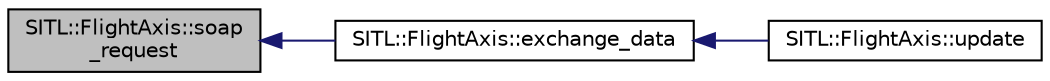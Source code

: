 digraph "SITL::FlightAxis::soap_request"
{
 // INTERACTIVE_SVG=YES
  edge [fontname="Helvetica",fontsize="10",labelfontname="Helvetica",labelfontsize="10"];
  node [fontname="Helvetica",fontsize="10",shape=record];
  rankdir="LR";
  Node1 [label="SITL::FlightAxis::soap\l_request",height=0.2,width=0.4,color="black", fillcolor="grey75", style="filled", fontcolor="black"];
  Node1 -> Node2 [dir="back",color="midnightblue",fontsize="10",style="solid",fontname="Helvetica"];
  Node2 [label="SITL::FlightAxis::exchange_data",height=0.2,width=0.4,color="black", fillcolor="white", style="filled",URL="$classSITL_1_1FlightAxis.html#af493f3ee2e2908a7e4fd6d551a244b39"];
  Node2 -> Node3 [dir="back",color="midnightblue",fontsize="10",style="solid",fontname="Helvetica"];
  Node3 [label="SITL::FlightAxis::update",height=0.2,width=0.4,color="black", fillcolor="white", style="filled",URL="$classSITL_1_1FlightAxis.html#abea39b8171735bf99ad90267f6be4c42"];
}
